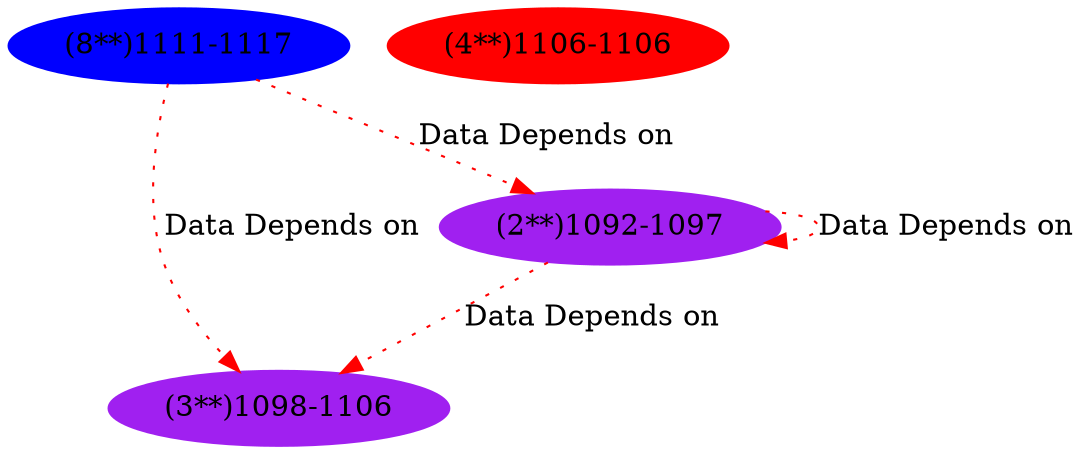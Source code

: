 digraph "" { 
3[ label="(3**)1098-1106",color=purple,style=filled];
3[ label="(3**)1098-1106",color=purple,style=filled];
3[ label="(3**)1098-1106",color=purple,style=filled];
3[ label="(3**)1098-1106",color=purple,style=filled];
2[ label="(2**)1092-1097",color=purple,style=filled];
2[ label="(2**)1092-1097",color=purple,style=filled];
3[ label="(3**)1098-1106",color=purple,style=filled];
3[ label="(3**)1098-1106",color=purple,style=filled];
2[ label="(2**)1092-1097",color=purple,style=filled];
2[ label="(2**)1092-1097",color=purple,style=filled];
2[ label="(2**)1092-1097",color=purple,style=filled];
2[ label="(2**)1092-1097",color=purple,style=filled];
8[ label="(8**)1111-1117",color=blue,style=filled];
8[ label="(8**)1111-1117",color=blue,style=filled];
8[ label="(8**)1111-1117",color=blue,style=filled];
8[ label="(8**)1111-1117",color=blue,style=filled];
8[ label="(8**)1111-1117",color=blue,style=filled];
8[ label="(8**)1111-1117",color=blue,style=filled];
8[ label="(8**)1111-1117",color=blue,style=filled];
3[ label="(3**)1098-1106",color=purple,style=filled];
3[ label="(3**)1098-1106",color=purple,style=filled];
3[ label="(3**)1098-1106",color=purple,style=filled];
4[ label="(4**)1106-1106",color=red,style=filled];
2->3[ color="red" label="Data Depends on" style = dotted ];
2->2[ color="red" label="Data Depends on" style = dotted ];
8->3[ color="red" label="Data Depends on" style = dotted ];
8->2[ color="red" label="Data Depends on" style = dotted ];
}
